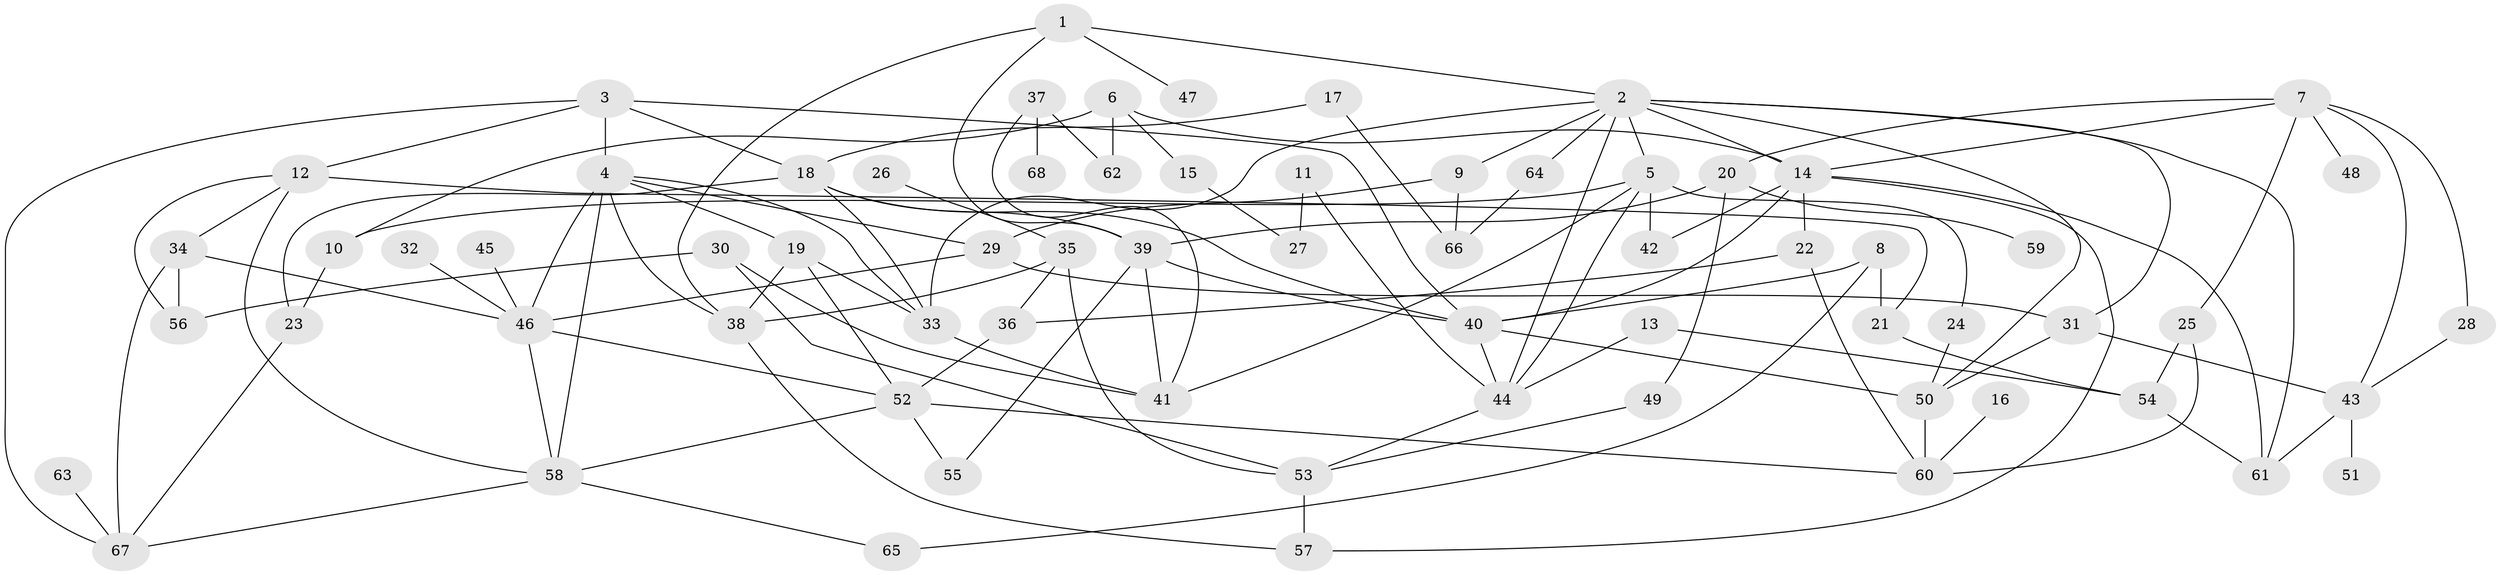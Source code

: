 // original degree distribution, {4: 0.10294117647058823, 7: 0.03676470588235294, 3: 0.21323529411764705, 8: 0.007352941176470588, 5: 0.08823529411764706, 2: 0.2867647058823529, 6: 0.04411764705882353, 1: 0.22058823529411764}
// Generated by graph-tools (version 1.1) at 2025/01/03/09/25 03:01:02]
// undirected, 68 vertices, 123 edges
graph export_dot {
graph [start="1"]
  node [color=gray90,style=filled];
  1;
  2;
  3;
  4;
  5;
  6;
  7;
  8;
  9;
  10;
  11;
  12;
  13;
  14;
  15;
  16;
  17;
  18;
  19;
  20;
  21;
  22;
  23;
  24;
  25;
  26;
  27;
  28;
  29;
  30;
  31;
  32;
  33;
  34;
  35;
  36;
  37;
  38;
  39;
  40;
  41;
  42;
  43;
  44;
  45;
  46;
  47;
  48;
  49;
  50;
  51;
  52;
  53;
  54;
  55;
  56;
  57;
  58;
  59;
  60;
  61;
  62;
  63;
  64;
  65;
  66;
  67;
  68;
  1 -- 2 [weight=1.0];
  1 -- 38 [weight=1.0];
  1 -- 39 [weight=1.0];
  1 -- 47 [weight=1.0];
  2 -- 5 [weight=1.0];
  2 -- 9 [weight=1.0];
  2 -- 14 [weight=1.0];
  2 -- 31 [weight=1.0];
  2 -- 33 [weight=1.0];
  2 -- 44 [weight=1.0];
  2 -- 50 [weight=1.0];
  2 -- 61 [weight=1.0];
  2 -- 64 [weight=1.0];
  3 -- 4 [weight=1.0];
  3 -- 12 [weight=1.0];
  3 -- 18 [weight=1.0];
  3 -- 40 [weight=1.0];
  3 -- 67 [weight=1.0];
  4 -- 19 [weight=1.0];
  4 -- 29 [weight=1.0];
  4 -- 33 [weight=1.0];
  4 -- 38 [weight=1.0];
  4 -- 46 [weight=1.0];
  4 -- 58 [weight=1.0];
  5 -- 10 [weight=2.0];
  5 -- 24 [weight=1.0];
  5 -- 41 [weight=1.0];
  5 -- 42 [weight=1.0];
  5 -- 44 [weight=1.0];
  6 -- 10 [weight=1.0];
  6 -- 14 [weight=1.0];
  6 -- 15 [weight=1.0];
  6 -- 62 [weight=1.0];
  7 -- 14 [weight=1.0];
  7 -- 20 [weight=1.0];
  7 -- 25 [weight=1.0];
  7 -- 28 [weight=1.0];
  7 -- 43 [weight=1.0];
  7 -- 48 [weight=1.0];
  8 -- 21 [weight=1.0];
  8 -- 40 [weight=1.0];
  8 -- 65 [weight=1.0];
  9 -- 29 [weight=1.0];
  9 -- 66 [weight=1.0];
  10 -- 23 [weight=1.0];
  11 -- 27 [weight=1.0];
  11 -- 44 [weight=1.0];
  12 -- 21 [weight=2.0];
  12 -- 34 [weight=1.0];
  12 -- 56 [weight=1.0];
  12 -- 58 [weight=1.0];
  13 -- 44 [weight=1.0];
  13 -- 54 [weight=1.0];
  14 -- 22 [weight=1.0];
  14 -- 40 [weight=1.0];
  14 -- 42 [weight=1.0];
  14 -- 57 [weight=1.0];
  14 -- 61 [weight=1.0];
  15 -- 27 [weight=1.0];
  16 -- 60 [weight=1.0];
  17 -- 18 [weight=1.0];
  17 -- 66 [weight=1.0];
  18 -- 23 [weight=1.0];
  18 -- 33 [weight=1.0];
  18 -- 39 [weight=1.0];
  18 -- 40 [weight=1.0];
  19 -- 33 [weight=1.0];
  19 -- 38 [weight=1.0];
  19 -- 52 [weight=1.0];
  20 -- 39 [weight=1.0];
  20 -- 49 [weight=1.0];
  20 -- 59 [weight=1.0];
  21 -- 54 [weight=1.0];
  22 -- 36 [weight=1.0];
  22 -- 60 [weight=1.0];
  23 -- 67 [weight=1.0];
  24 -- 50 [weight=1.0];
  25 -- 54 [weight=1.0];
  25 -- 60 [weight=1.0];
  26 -- 35 [weight=1.0];
  28 -- 43 [weight=1.0];
  29 -- 31 [weight=1.0];
  29 -- 46 [weight=1.0];
  30 -- 41 [weight=1.0];
  30 -- 53 [weight=1.0];
  30 -- 56 [weight=1.0];
  31 -- 43 [weight=2.0];
  31 -- 50 [weight=1.0];
  32 -- 46 [weight=1.0];
  33 -- 41 [weight=1.0];
  34 -- 46 [weight=1.0];
  34 -- 56 [weight=1.0];
  34 -- 67 [weight=1.0];
  35 -- 36 [weight=1.0];
  35 -- 38 [weight=1.0];
  35 -- 53 [weight=1.0];
  36 -- 52 [weight=1.0];
  37 -- 41 [weight=1.0];
  37 -- 62 [weight=1.0];
  37 -- 68 [weight=1.0];
  38 -- 57 [weight=1.0];
  39 -- 40 [weight=1.0];
  39 -- 41 [weight=1.0];
  39 -- 55 [weight=1.0];
  40 -- 44 [weight=1.0];
  40 -- 50 [weight=2.0];
  43 -- 51 [weight=1.0];
  43 -- 61 [weight=1.0];
  44 -- 53 [weight=1.0];
  45 -- 46 [weight=1.0];
  46 -- 52 [weight=1.0];
  46 -- 58 [weight=1.0];
  49 -- 53 [weight=1.0];
  50 -- 60 [weight=1.0];
  52 -- 55 [weight=1.0];
  52 -- 58 [weight=1.0];
  52 -- 60 [weight=1.0];
  53 -- 57 [weight=1.0];
  54 -- 61 [weight=1.0];
  58 -- 65 [weight=1.0];
  58 -- 67 [weight=1.0];
  63 -- 67 [weight=1.0];
  64 -- 66 [weight=1.0];
}
